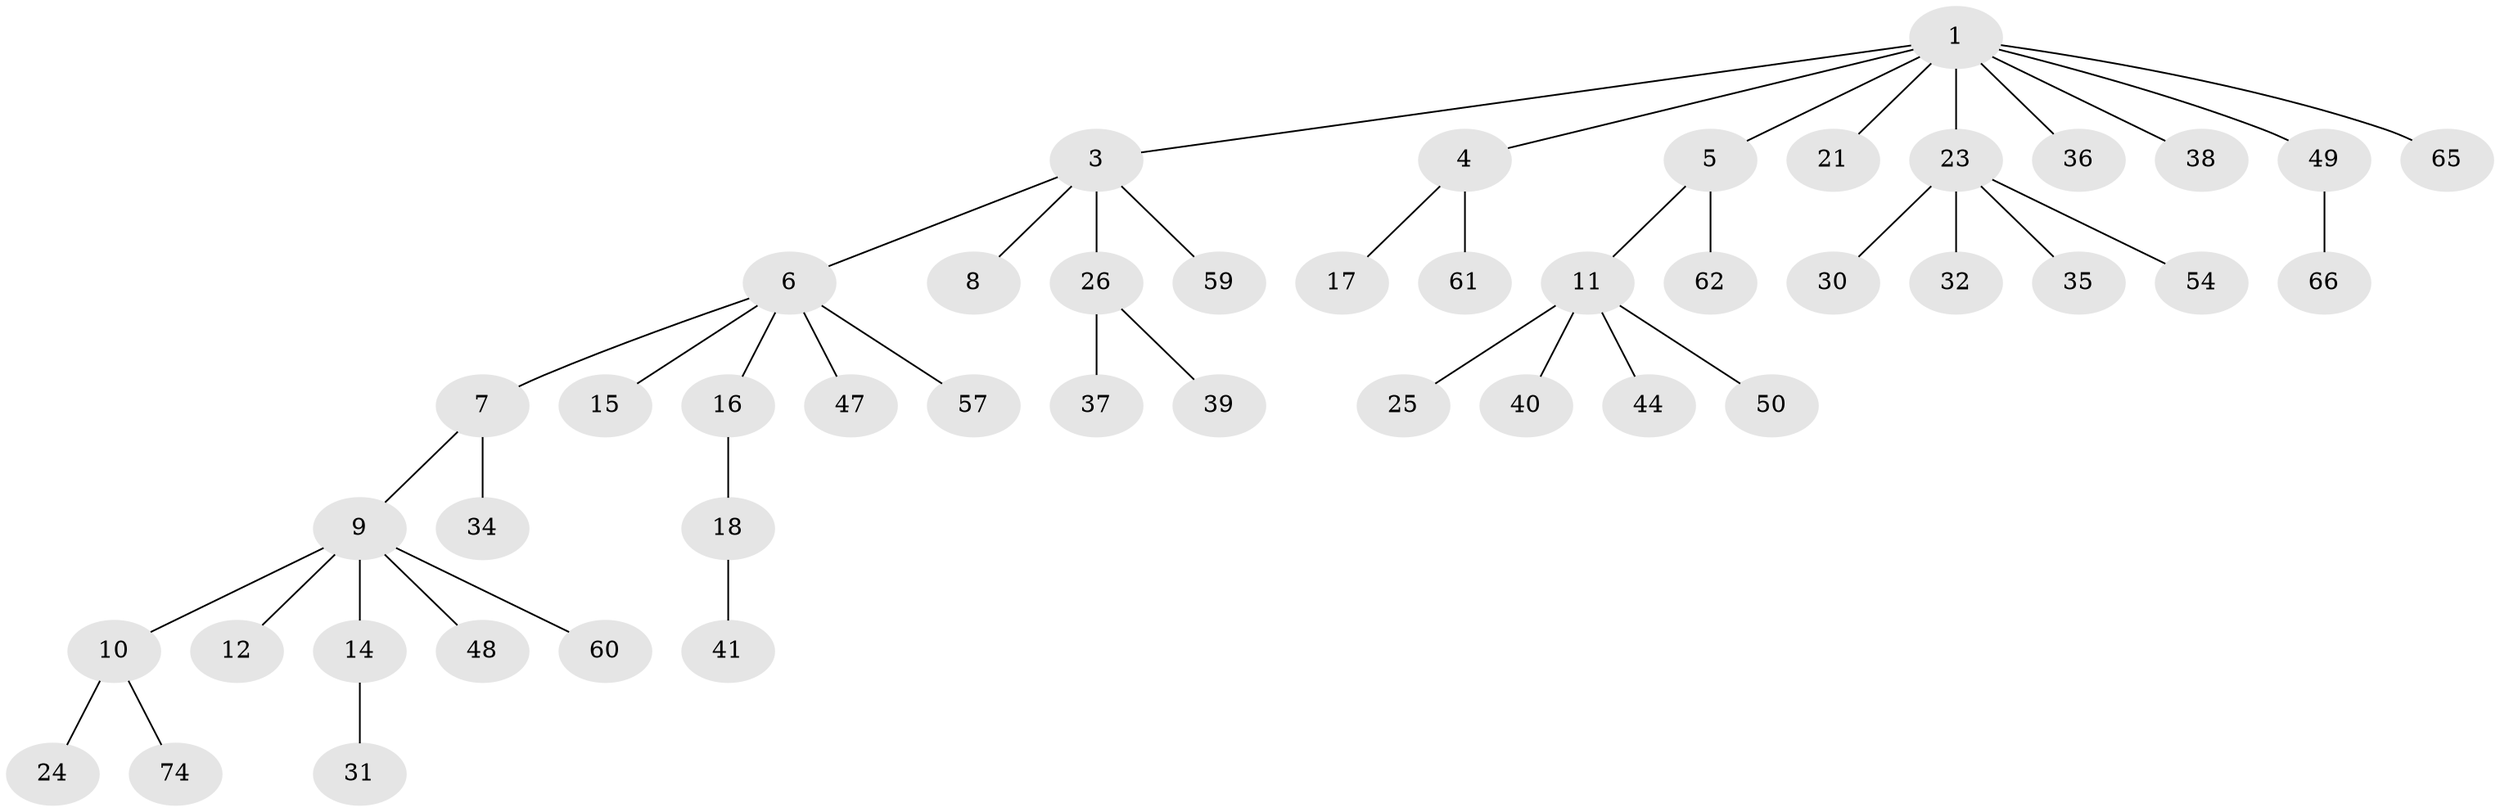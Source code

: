 // original degree distribution, {5: 0.06493506493506493, 6: 0.03896103896103896, 3: 0.15584415584415584, 4: 0.025974025974025976, 1: 0.5844155844155844, 2: 0.12987012987012986}
// Generated by graph-tools (version 1.1) at 2025/19/03/04/25 18:19:21]
// undirected, 46 vertices, 45 edges
graph export_dot {
graph [start="1"]
  node [color=gray90,style=filled];
  1 [super="+2"];
  3;
  4;
  5 [super="+42"];
  6;
  7;
  8;
  9;
  10;
  11 [super="+22+19+73"];
  12 [super="+27+13"];
  14 [super="+20+58"];
  15;
  16;
  17;
  18 [super="+28+64"];
  21;
  23;
  24 [super="+51+46"];
  25;
  26;
  30 [super="+76+77"];
  31;
  32;
  34;
  35 [super="+43"];
  36;
  37;
  38 [super="+55"];
  39;
  40;
  41;
  44;
  47;
  48;
  49;
  50;
  54;
  57;
  59;
  60 [super="+63"];
  61 [super="+72"];
  62;
  65;
  66;
  74;
  1 -- 3;
  1 -- 5;
  1 -- 23;
  1 -- 65;
  1 -- 49;
  1 -- 4;
  1 -- 36;
  1 -- 38;
  1 -- 21;
  3 -- 6;
  3 -- 8;
  3 -- 26;
  3 -- 59;
  4 -- 17;
  4 -- 61;
  5 -- 11;
  5 -- 62;
  6 -- 7;
  6 -- 15;
  6 -- 16;
  6 -- 47;
  6 -- 57;
  7 -- 9;
  7 -- 34;
  9 -- 10;
  9 -- 12;
  9 -- 14;
  9 -- 48;
  9 -- 60;
  10 -- 24;
  10 -- 74;
  11 -- 44;
  11 -- 40;
  11 -- 25;
  11 -- 50;
  14 -- 31;
  16 -- 18;
  18 -- 41;
  23 -- 30;
  23 -- 32;
  23 -- 35;
  23 -- 54;
  26 -- 37;
  26 -- 39;
  49 -- 66;
}
